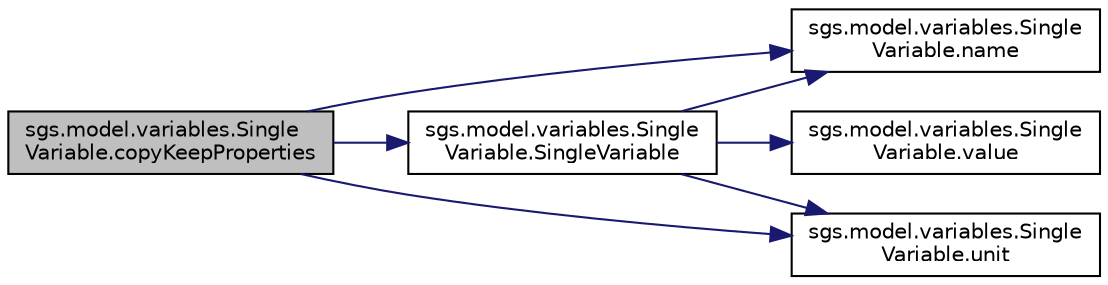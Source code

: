 digraph "sgs.model.variables.SingleVariable.copyKeepProperties"
{
  edge [fontname="Helvetica",fontsize="10",labelfontname="Helvetica",labelfontsize="10"];
  node [fontname="Helvetica",fontsize="10",shape=record];
  rankdir="LR";
  Node1 [label="sgs.model.variables.Single\lVariable.copyKeepProperties",height=0.2,width=0.4,color="black", fillcolor="grey75", style="filled" fontcolor="black"];
  Node1 -> Node2 [color="midnightblue",fontsize="10",style="solid"];
  Node2 [label="sgs.model.variables.Single\lVariable.SingleVariable",height=0.2,width=0.4,color="black", fillcolor="white", style="filled",URL="$classsgs_1_1model_1_1variables_1_1_single_variable.html#afce2cf6c1b9a102610913967f3d473ea"];
  Node2 -> Node3 [color="midnightblue",fontsize="10",style="solid"];
  Node3 [label="sgs.model.variables.Single\lVariable.name",height=0.2,width=0.4,color="black", fillcolor="white", style="filled",URL="$classsgs_1_1model_1_1variables_1_1_single_variable.html#a6b227ad216f90a6b340e9d5b479433b7"];
  Node2 -> Node4 [color="midnightblue",fontsize="10",style="solid"];
  Node4 [label="sgs.model.variables.Single\lVariable.value",height=0.2,width=0.4,color="black", fillcolor="white", style="filled",URL="$classsgs_1_1model_1_1variables_1_1_single_variable.html#a3e3144cc9b6cb32790a315aa88bbda31"];
  Node2 -> Node5 [color="midnightblue",fontsize="10",style="solid"];
  Node5 [label="sgs.model.variables.Single\lVariable.unit",height=0.2,width=0.4,color="black", fillcolor="white", style="filled",URL="$classsgs_1_1model_1_1variables_1_1_single_variable.html#a3884cb1e57a105fdddbd8794c399b61e"];
  Node1 -> Node3 [color="midnightblue",fontsize="10",style="solid"];
  Node1 -> Node5 [color="midnightblue",fontsize="10",style="solid"];
}
